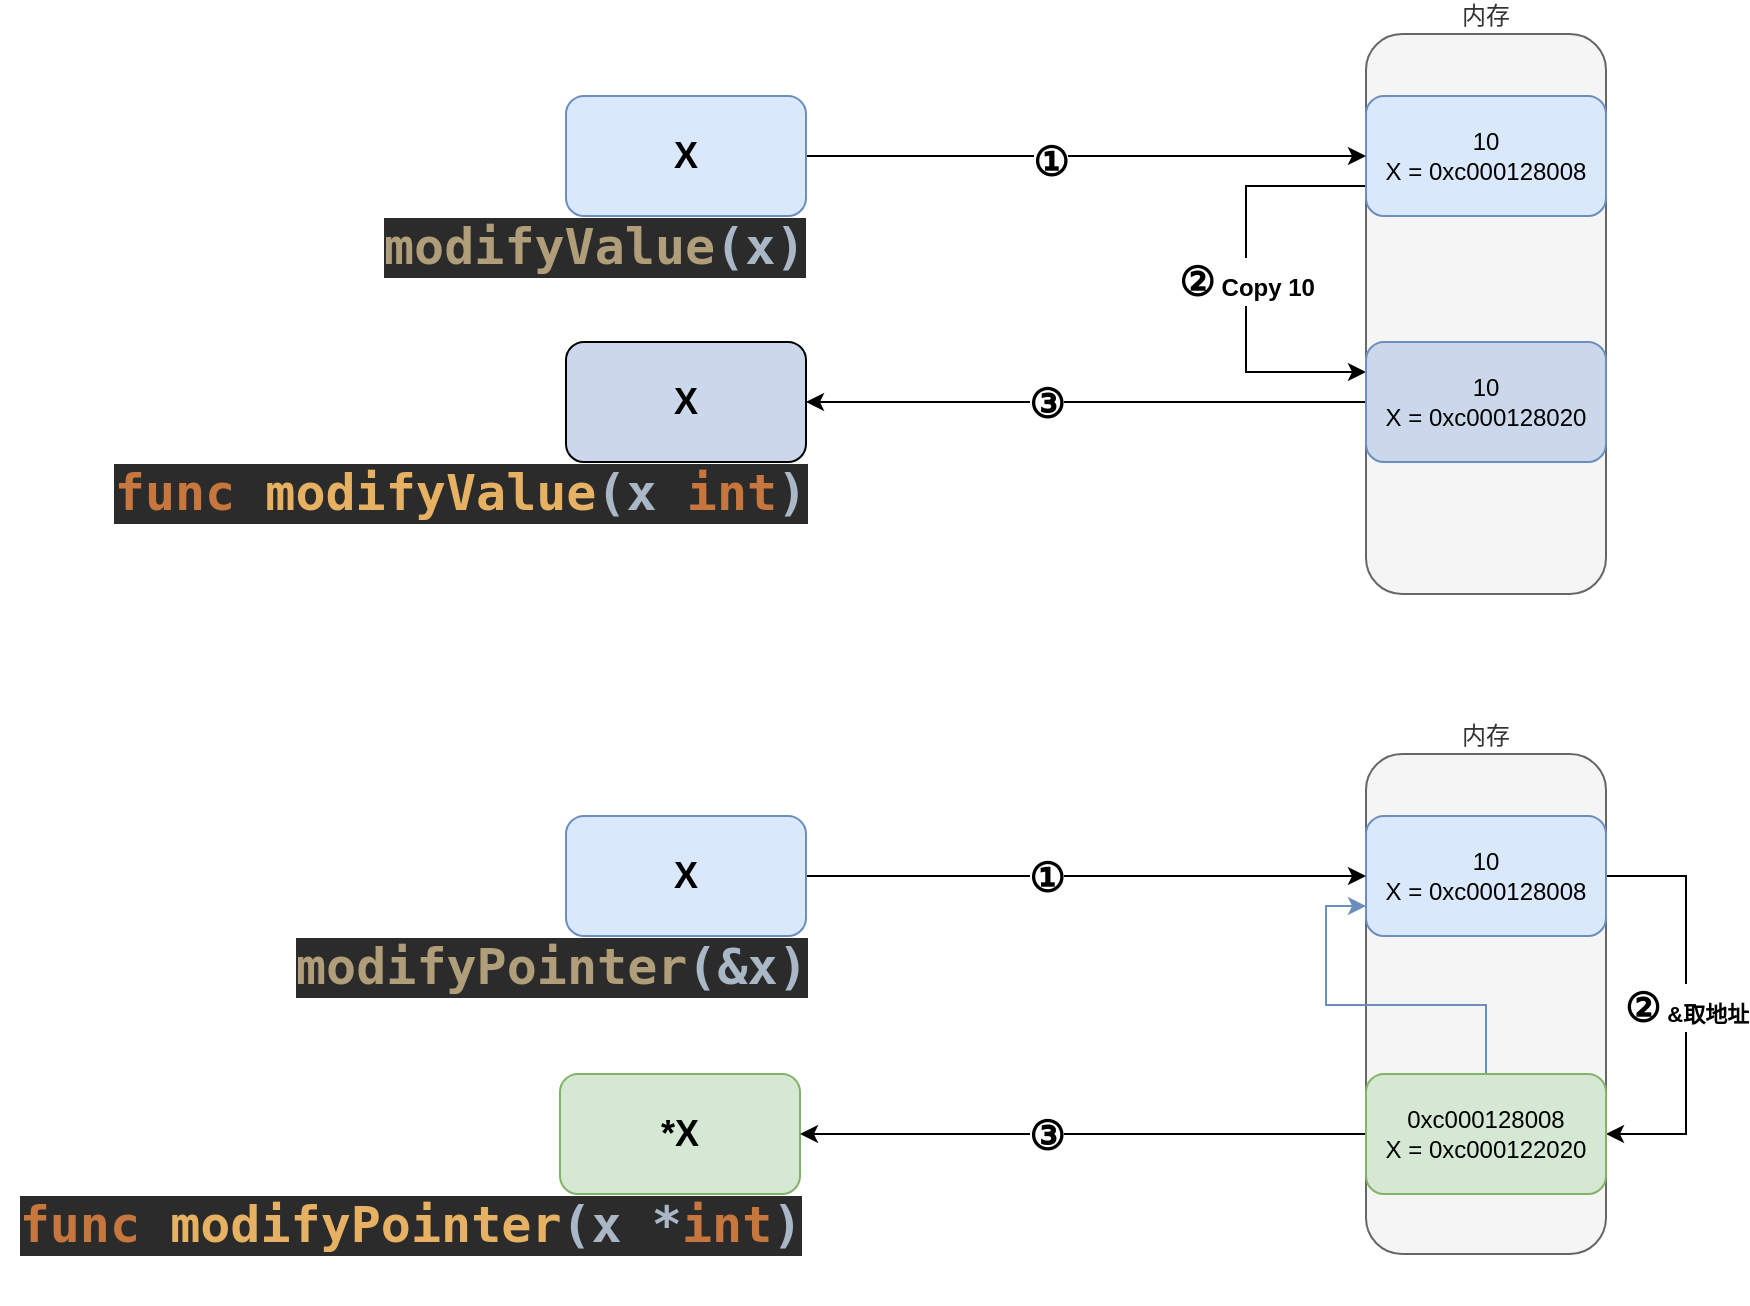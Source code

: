 <mxfile version="14.6.13" type="device"><diagram id="VGdGWELwG58fW9zj_7II" name="第 1 页"><mxGraphModel dx="946" dy="627" grid="1" gridSize="10" guides="1" tooltips="1" connect="1" arrows="1" fold="1" page="1" pageScale="1" pageWidth="1169" pageHeight="827" math="0" shadow="0"><root><mxCell id="0"/><mxCell id="1" parent="0"/><mxCell id="EPlLPyoFmfeL0n5K5PoX-1" value="&lt;pre style=&quot;background-color: rgb(43 , 43 , 43) ; color: rgb(169 , 183 , 198) ; font-family: &amp;#34;jetbrains mono&amp;#34; , monospace ; font-size: 25px&quot;&gt;&lt;b&gt;&lt;span style=&quot;color: #c7773e&quot;&gt;func &lt;/span&gt;&lt;span style=&quot;color: #e6b163&quot;&gt;modifyValue&lt;/span&gt;(x &lt;span style=&quot;color: #c7773e&quot;&gt;int&lt;/span&gt;)&lt;/b&gt;&lt;/pre&gt;" style="text;html=1;align=center;verticalAlign=middle;resizable=0;points=[];autosize=1;strokeColor=none;" vertex="1" parent="1"><mxGeometry x="87" y="234" width="360" height="70" as="geometry"/></mxCell><mxCell id="EPlLPyoFmfeL0n5K5PoX-4" value="&lt;b&gt;&lt;font style=&quot;font-size: 18px&quot;&gt;X&lt;/font&gt;&lt;/b&gt;" style="rounded=1;whiteSpace=wrap;html=1;fillColor=#CBD8EB;" vertex="1" parent="1"><mxGeometry x="320" y="194" width="120" height="60" as="geometry"/></mxCell><mxCell id="EPlLPyoFmfeL0n5K5PoX-6" value="内存" style="rounded=1;whiteSpace=wrap;html=1;labelPosition=center;verticalLabelPosition=top;align=center;verticalAlign=bottom;fillColor=#f5f5f5;strokeColor=#666666;fontColor=#333333;" vertex="1" parent="1"><mxGeometry x="720" y="40" width="120" height="280" as="geometry"/></mxCell><mxCell id="EPlLPyoFmfeL0n5K5PoX-19" value="&lt;b&gt;&lt;font style=&quot;font-size: 20px&quot;&gt;②&lt;/font&gt;&lt;span style=&quot;font-size: 12px&quot;&gt; Copy 10&lt;/span&gt;&lt;/b&gt;" style="edgeStyle=orthogonalEdgeStyle;rounded=0;orthogonalLoop=1;jettySize=auto;html=1;exitX=0;exitY=0.75;exitDx=0;exitDy=0;entryX=0;entryY=0.25;entryDx=0;entryDy=0;" edge="1" parent="1" source="EPlLPyoFmfeL0n5K5PoX-8" target="EPlLPyoFmfeL0n5K5PoX-11"><mxGeometry relative="1" as="geometry"><Array as="points"><mxPoint x="660" y="116"/><mxPoint x="660" y="209"/></Array></mxGeometry></mxCell><mxCell id="EPlLPyoFmfeL0n5K5PoX-8" value="10&lt;br&gt;X =&amp;nbsp;0xc000128008" style="rounded=1;whiteSpace=wrap;html=1;fillColor=#dae8fc;strokeColor=#6c8ebf;" vertex="1" parent="1"><mxGeometry x="720" y="71" width="120" height="60" as="geometry"/></mxCell><mxCell id="EPlLPyoFmfeL0n5K5PoX-24" style="edgeStyle=orthogonalEdgeStyle;rounded=0;orthogonalLoop=1;jettySize=auto;html=1;exitX=0;exitY=0.5;exitDx=0;exitDy=0;entryX=1;entryY=0.5;entryDx=0;entryDy=0;" edge="1" parent="1" source="EPlLPyoFmfeL0n5K5PoX-11" target="EPlLPyoFmfeL0n5K5PoX-4"><mxGeometry relative="1" as="geometry"/></mxCell><mxCell id="EPlLPyoFmfeL0n5K5PoX-43" value="③" style="edgeLabel;html=1;align=center;verticalAlign=middle;resizable=0;points=[];fontStyle=1;fontSize=20;" vertex="1" connectable="0" parent="EPlLPyoFmfeL0n5K5PoX-24"><mxGeometry x="0.036" y="1" relative="1" as="geometry"><mxPoint x="-15" y="-1" as="offset"/></mxGeometry></mxCell><mxCell id="EPlLPyoFmfeL0n5K5PoX-11" value="10&lt;br&gt;X =&amp;nbsp;0xc000128020" style="rounded=1;whiteSpace=wrap;html=1;strokeColor=#6c8ebf;fillColor=#CBD8EB;" vertex="1" parent="1"><mxGeometry x="720" y="194" width="120" height="60" as="geometry"/></mxCell><mxCell id="EPlLPyoFmfeL0n5K5PoX-12" value="&lt;pre style=&quot;background-color: rgb(43 , 43 , 43) ; color: rgb(169 , 183 , 198) ; font-family: &amp;#34;jetbrains mono&amp;#34; , monospace ; font-size: 25px&quot;&gt;&lt;pre style=&quot;font-family: &amp;#34;jetbrains mono&amp;#34; , monospace&quot;&gt;&lt;b&gt;&lt;span style=&quot;color: #b09d79&quot;&gt;modifyValue&lt;/span&gt;(x)&lt;/b&gt;&lt;/pre&gt;&lt;/pre&gt;" style="text;whiteSpace=wrap;html=1;" vertex="1" parent="1"><mxGeometry x="227" y="100" width="80" height="60" as="geometry"/></mxCell><mxCell id="EPlLPyoFmfeL0n5K5PoX-15" style="rounded=0;orthogonalLoop=1;jettySize=auto;html=1;exitX=1;exitY=0.5;exitDx=0;exitDy=0;entryX=0;entryY=0.5;entryDx=0;entryDy=0;" edge="1" parent="1" source="EPlLPyoFmfeL0n5K5PoX-14" target="EPlLPyoFmfeL0n5K5PoX-8"><mxGeometry relative="1" as="geometry"/></mxCell><mxCell id="EPlLPyoFmfeL0n5K5PoX-42" value="①" style="edgeLabel;html=1;align=center;verticalAlign=middle;resizable=0;points=[];fontStyle=1;fontSize=20;" vertex="1" connectable="0" parent="EPlLPyoFmfeL0n5K5PoX-15"><mxGeometry x="-0.129" y="-2" relative="1" as="geometry"><mxPoint as="offset"/></mxGeometry></mxCell><mxCell id="EPlLPyoFmfeL0n5K5PoX-14" value="&lt;b&gt;&lt;font style=&quot;font-size: 18px&quot;&gt;X&lt;/font&gt;&lt;/b&gt;" style="rounded=1;whiteSpace=wrap;html=1;fillColor=#dae8fc;strokeColor=#6c8ebf;" vertex="1" parent="1"><mxGeometry x="320" y="71" width="120" height="60" as="geometry"/></mxCell><mxCell id="EPlLPyoFmfeL0n5K5PoX-26" value="&lt;pre style=&quot;background-color: rgb(43 , 43 , 43) ; color: rgb(169 , 183 , 198) ; font-family: &amp;#34;jetbrains mono&amp;#34; , monospace ; font-size: 25px&quot;&gt;&lt;b&gt;&lt;span style=&quot;color: #c7773e&quot;&gt;func &lt;/span&gt;&lt;span style=&quot;color: #e6b163&quot;&gt;modifyPointer&lt;/span&gt;(x *&lt;span style=&quot;color: #c7773e&quot;&gt;int&lt;/span&gt;)&lt;/b&gt;&lt;/pre&gt;" style="text;html=1;align=center;verticalAlign=middle;resizable=0;points=[];autosize=1;strokeColor=none;" vertex="1" parent="1"><mxGeometry x="37" y="600" width="410" height="70" as="geometry"/></mxCell><mxCell id="EPlLPyoFmfeL0n5K5PoX-29" value="&lt;b&gt;&lt;font style=&quot;font-size: 18px&quot;&gt;*X&lt;/font&gt;&lt;/b&gt;" style="rounded=1;whiteSpace=wrap;html=1;fillColor=#d5e8d4;strokeColor=#82b366;" vertex="1" parent="1"><mxGeometry x="317" y="560" width="120" height="60" as="geometry"/></mxCell><mxCell id="EPlLPyoFmfeL0n5K5PoX-30" value="内存" style="rounded=1;whiteSpace=wrap;html=1;labelPosition=center;verticalLabelPosition=top;align=center;verticalAlign=bottom;fillColor=#f5f5f5;strokeColor=#666666;fontColor=#333333;" vertex="1" parent="1"><mxGeometry x="720" y="400" width="120" height="250" as="geometry"/></mxCell><mxCell id="EPlLPyoFmfeL0n5K5PoX-32" value="&lt;b&gt;&lt;font style=&quot;font-size: 20px&quot;&gt;②&lt;/font&gt;&lt;span style=&quot;font-size: 12px&quot;&gt;&amp;nbsp;&lt;/span&gt;&lt;/b&gt;&lt;b&gt;&amp;amp;取地址&lt;/b&gt;" style="edgeStyle=orthogonalEdgeStyle;rounded=0;orthogonalLoop=1;jettySize=auto;html=1;exitX=1;exitY=0.5;exitDx=0;exitDy=0;entryX=1;entryY=0.5;entryDx=0;entryDy=0;" edge="1" parent="1" source="EPlLPyoFmfeL0n5K5PoX-33" target="EPlLPyoFmfeL0n5K5PoX-37"><mxGeometry relative="1" as="geometry"><Array as="points"><mxPoint x="880" y="461"/><mxPoint x="880" y="590"/></Array></mxGeometry></mxCell><mxCell id="EPlLPyoFmfeL0n5K5PoX-33" value="10&lt;br&gt;X =&amp;nbsp;0xc000128008" style="rounded=1;whiteSpace=wrap;html=1;fillColor=#dae8fc;strokeColor=#6c8ebf;" vertex="1" parent="1"><mxGeometry x="720" y="431" width="120" height="60" as="geometry"/></mxCell><mxCell id="EPlLPyoFmfeL0n5K5PoX-36" value="&lt;pre style=&quot;background-color: rgb(43 , 43 , 43) ; color: rgb(169 , 183 , 198) ; font-family: &amp;#34;jetbrains mono&amp;#34; , monospace ; font-size: 25px&quot;&gt;&lt;pre style=&quot;font-family: &amp;#34;jetbrains mono&amp;#34; , monospace&quot;&gt;&lt;b&gt;&lt;span style=&quot;color: #b09d79&quot;&gt;modifyPointer&lt;/span&gt;(&amp;amp;x)&lt;/b&gt;&lt;/pre&gt;&lt;/pre&gt;" style="text;whiteSpace=wrap;html=1;" vertex="1" parent="1"><mxGeometry x="183" y="460" width="80" height="60" as="geometry"/></mxCell><mxCell id="EPlLPyoFmfeL0n5K5PoX-40" style="edgeStyle=orthogonalEdgeStyle;rounded=0;orthogonalLoop=1;jettySize=auto;html=1;exitX=0;exitY=0.5;exitDx=0;exitDy=0;entryX=1;entryY=0.5;entryDx=0;entryDy=0;" edge="1" parent="1" source="EPlLPyoFmfeL0n5K5PoX-37" target="EPlLPyoFmfeL0n5K5PoX-29"><mxGeometry relative="1" as="geometry"/></mxCell><mxCell id="EPlLPyoFmfeL0n5K5PoX-45" value="&lt;span style=&quot;font-weight: 700&quot;&gt;③&lt;/span&gt;" style="edgeLabel;html=1;align=center;verticalAlign=middle;resizable=0;points=[];fontSize=20;" vertex="1" connectable="0" parent="EPlLPyoFmfeL0n5K5PoX-40"><mxGeometry x="0.074" y="-1" relative="1" as="geometry"><mxPoint x="-8" y="1" as="offset"/></mxGeometry></mxCell><mxCell id="EPlLPyoFmfeL0n5K5PoX-41" style="edgeStyle=orthogonalEdgeStyle;rounded=0;orthogonalLoop=1;jettySize=auto;html=1;entryX=0;entryY=0.75;entryDx=0;entryDy=0;fillColor=#dae8fc;strokeColor=#6c8ebf;" edge="1" parent="1" source="EPlLPyoFmfeL0n5K5PoX-37" target="EPlLPyoFmfeL0n5K5PoX-33"><mxGeometry relative="1" as="geometry"/></mxCell><mxCell id="EPlLPyoFmfeL0n5K5PoX-37" value="0xc000128008&lt;br&gt;X =&amp;nbsp;0xc000122020" style="rounded=1;whiteSpace=wrap;html=1;fillColor=#d5e8d4;strokeColor=#82b366;" vertex="1" parent="1"><mxGeometry x="720" y="560" width="120" height="60" as="geometry"/></mxCell><mxCell id="EPlLPyoFmfeL0n5K5PoX-38" style="rounded=0;orthogonalLoop=1;jettySize=auto;html=1;exitX=1;exitY=0.5;exitDx=0;exitDy=0;entryX=0;entryY=0.5;entryDx=0;entryDy=0;" edge="1" parent="1" source="EPlLPyoFmfeL0n5K5PoX-39" target="EPlLPyoFmfeL0n5K5PoX-33"><mxGeometry relative="1" as="geometry"/></mxCell><mxCell id="EPlLPyoFmfeL0n5K5PoX-44" value="&lt;span style=&quot;font-weight: 700&quot;&gt;①&lt;/span&gt;" style="edgeLabel;html=1;align=center;verticalAlign=middle;resizable=0;points=[];fontSize=20;" vertex="1" connectable="0" parent="EPlLPyoFmfeL0n5K5PoX-38"><mxGeometry x="-0.143" relative="1" as="geometry"><mxPoint as="offset"/></mxGeometry></mxCell><mxCell id="EPlLPyoFmfeL0n5K5PoX-39" value="&lt;b&gt;&lt;font style=&quot;font-size: 18px&quot;&gt;X&lt;/font&gt;&lt;/b&gt;" style="rounded=1;whiteSpace=wrap;html=1;fillColor=#dae8fc;strokeColor=#6c8ebf;" vertex="1" parent="1"><mxGeometry x="320" y="431" width="120" height="60" as="geometry"/></mxCell></root></mxGraphModel></diagram></mxfile>